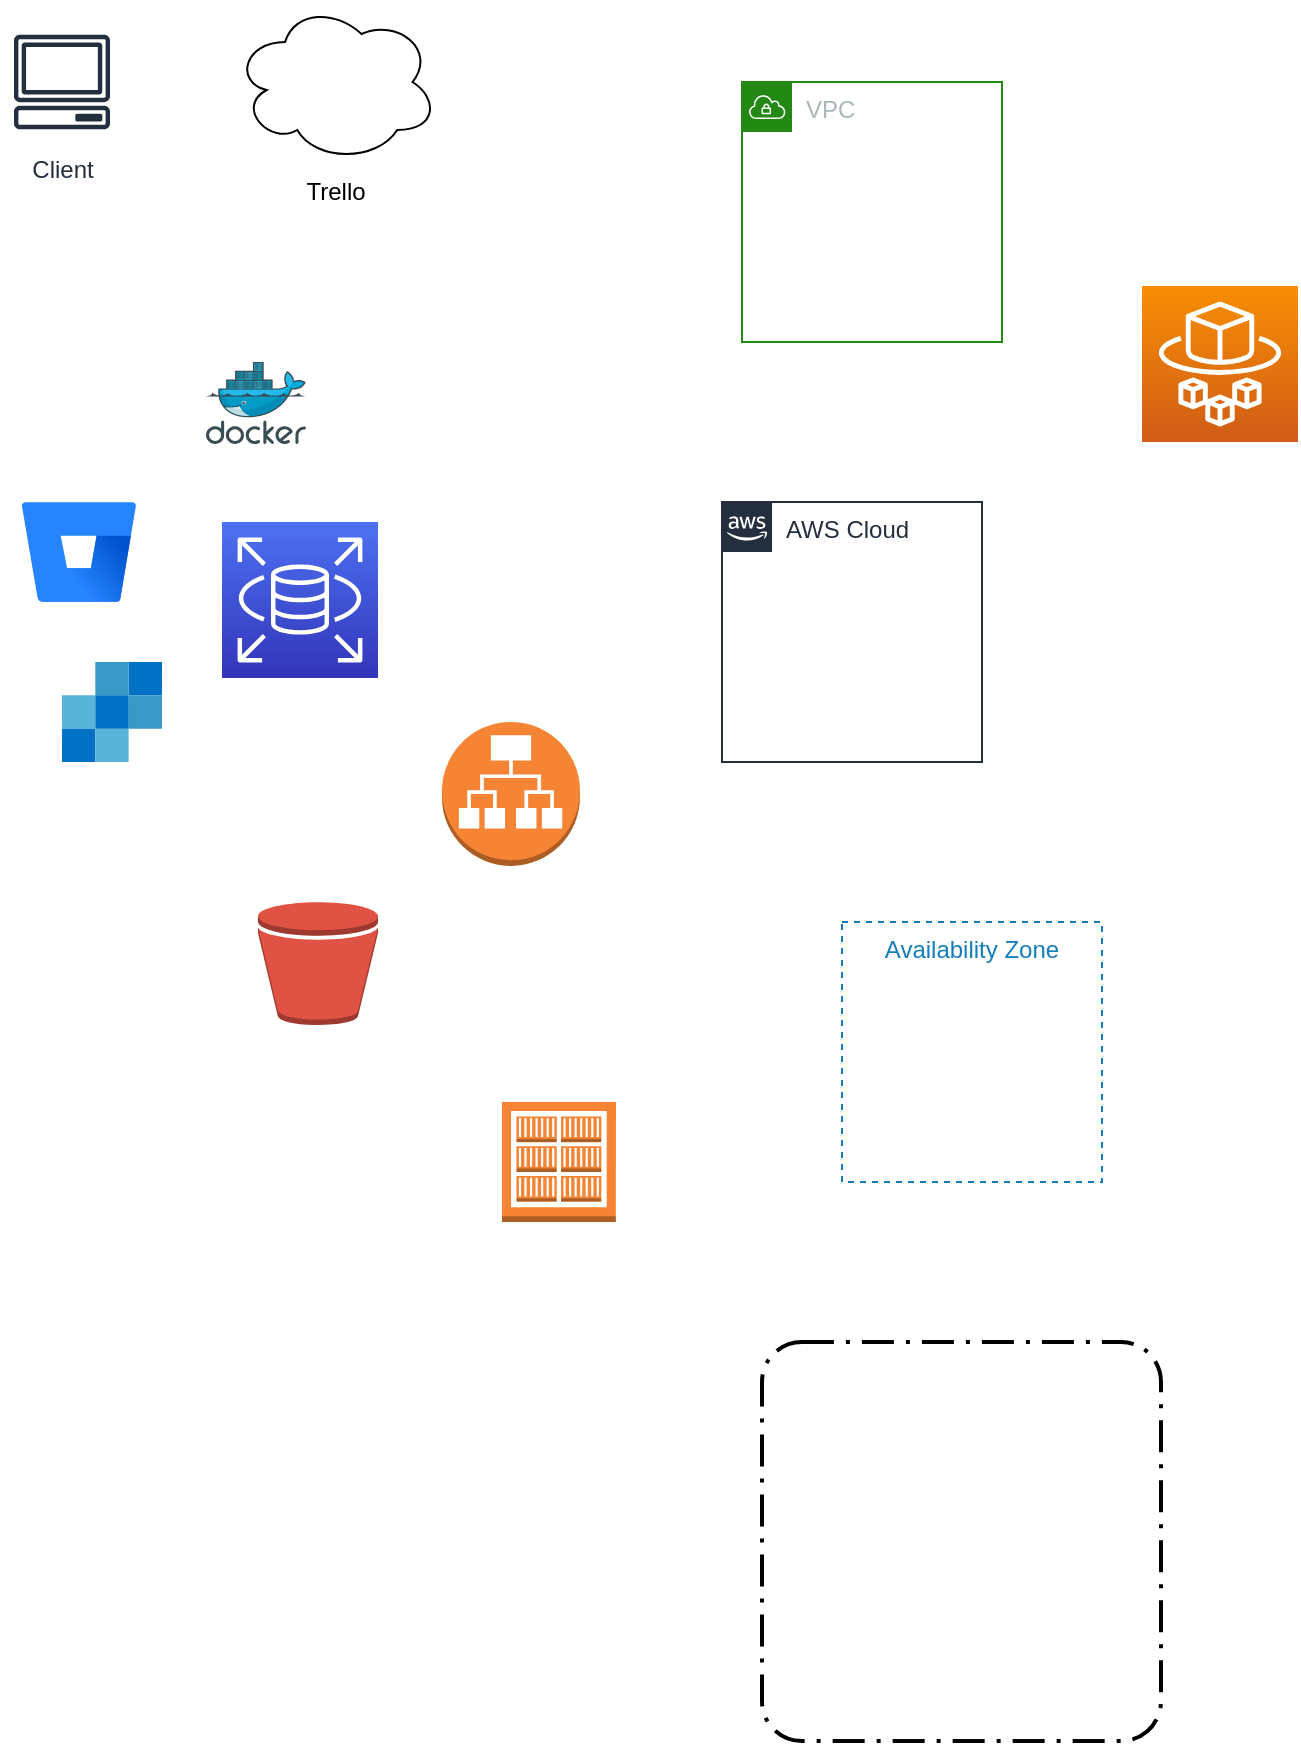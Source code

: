 <mxfile version="20.7.3" type="github"><diagram id="urTWICyJ32s46pe6_w5w" name="Page-1"><mxGraphModel dx="814" dy="662" grid="1" gridSize="10" guides="1" tooltips="1" connect="1" arrows="1" fold="1" page="1" pageScale="1" pageWidth="850" pageHeight="1100" math="0" shadow="0"><root><mxCell id="0"/><mxCell id="1" parent="0"/><mxCell id="ZAxf61MUc5lf0A0-14Nk-15" value="" style="ellipse;shape=cloud;whiteSpace=wrap;html=1;" vertex="1" parent="1"><mxGeometry x="156" y="120" width="102" height="80" as="geometry"/></mxCell><mxCell id="ZAxf61MUc5lf0A0-14Nk-1" value="" style="sketch=0;aspect=fixed;html=1;points=[];align=center;image;fontSize=12;image=img/lib/mscae/Docker.svg;" vertex="1" parent="1"><mxGeometry x="142" y="300" width="50" height="41" as="geometry"/></mxCell><mxCell id="ZAxf61MUc5lf0A0-14Nk-2" value="Client" style="sketch=0;outlineConnect=0;fontColor=#232F3E;gradientColor=none;strokeColor=#232F3E;fillColor=#ffffff;dashed=0;verticalLabelPosition=bottom;verticalAlign=top;align=center;html=1;fontSize=12;fontStyle=0;aspect=fixed;shape=mxgraph.aws4.resourceIcon;resIcon=mxgraph.aws4.client;" vertex="1" parent="1"><mxGeometry x="40" y="130" width="60" height="60" as="geometry"/></mxCell><mxCell id="ZAxf61MUc5lf0A0-14Nk-3" value="" style="shape=image;html=1;verticalAlign=top;verticalLabelPosition=bottom;labelBackgroundColor=#ffffff;imageAspect=0;aspect=fixed;image=https://cdn4.iconfinder.com/data/icons/socialcones/508/Trello-128.png" vertex="1" parent="1"><mxGeometry x="186" y="139" width="42" height="42" as="geometry"/></mxCell><mxCell id="ZAxf61MUc5lf0A0-14Nk-4" value="" style="sketch=0;aspect=fixed;html=1;points=[];align=center;image;fontSize=12;image=img/lib/mscae/SendGrid_Accounts.svg;" vertex="1" parent="1"><mxGeometry x="70" y="450" width="50" height="50" as="geometry"/></mxCell><mxCell id="ZAxf61MUc5lf0A0-14Nk-6" value="AWS Cloud" style="points=[[0,0],[0.25,0],[0.5,0],[0.75,0],[1,0],[1,0.25],[1,0.5],[1,0.75],[1,1],[0.75,1],[0.5,1],[0.25,1],[0,1],[0,0.75],[0,0.5],[0,0.25]];outlineConnect=0;gradientColor=none;html=1;whiteSpace=wrap;fontSize=12;fontStyle=0;container=1;pointerEvents=0;collapsible=0;recursiveResize=0;shape=mxgraph.aws4.group;grIcon=mxgraph.aws4.group_aws_cloud_alt;strokeColor=#232F3E;fillColor=none;verticalAlign=top;align=left;spacingLeft=30;fontColor=#232F3E;dashed=0;" vertex="1" parent="1"><mxGeometry x="400" y="370" width="130" height="130" as="geometry"/></mxCell><mxCell id="ZAxf61MUc5lf0A0-14Nk-7" value="VPC" style="points=[[0,0],[0.25,0],[0.5,0],[0.75,0],[1,0],[1,0.25],[1,0.5],[1,0.75],[1,1],[0.75,1],[0.5,1],[0.25,1],[0,1],[0,0.75],[0,0.5],[0,0.25]];outlineConnect=0;gradientColor=none;html=1;whiteSpace=wrap;fontSize=12;fontStyle=0;container=1;pointerEvents=0;collapsible=0;recursiveResize=0;shape=mxgraph.aws4.group;grIcon=mxgraph.aws4.group_vpc;strokeColor=#248814;fillColor=none;verticalAlign=top;align=left;spacingLeft=30;fontColor=#AAB7B8;dashed=0;" vertex="1" parent="1"><mxGeometry x="410" y="160" width="130" height="130" as="geometry"/></mxCell><mxCell id="ZAxf61MUc5lf0A0-14Nk-8" value="Availability Zone" style="fillColor=none;strokeColor=#147EBA;dashed=1;verticalAlign=top;fontStyle=0;fontColor=#147EBA;" vertex="1" parent="1"><mxGeometry x="460" y="580" width="130" height="130" as="geometry"/></mxCell><mxCell id="ZAxf61MUc5lf0A0-14Nk-9" value="" style="rounded=1;arcSize=10;dashed=1;fillColor=none;gradientColor=none;dashPattern=8 3 1 3;strokeWidth=2;" vertex="1" parent="1"><mxGeometry x="420" y="790" width="199.5" height="199.5" as="geometry"/></mxCell><mxCell id="ZAxf61MUc5lf0A0-14Nk-10" value="" style="outlineConnect=0;dashed=0;verticalLabelPosition=bottom;verticalAlign=top;align=center;html=1;shape=mxgraph.aws3.application_load_balancer;fillColor=#F58534;gradientColor=none;" vertex="1" parent="1"><mxGeometry x="260" y="480" width="69" height="72" as="geometry"/></mxCell><mxCell id="ZAxf61MUc5lf0A0-14Nk-11" value="" style="sketch=0;points=[[0,0,0],[0.25,0,0],[0.5,0,0],[0.75,0,0],[1,0,0],[0,1,0],[0.25,1,0],[0.5,1,0],[0.75,1,0],[1,1,0],[0,0.25,0],[0,0.5,0],[0,0.75,0],[1,0.25,0],[1,0.5,0],[1,0.75,0]];outlineConnect=0;fontColor=#232F3E;gradientColor=#F78E04;gradientDirection=north;fillColor=#D05C17;strokeColor=#ffffff;dashed=0;verticalLabelPosition=bottom;verticalAlign=top;align=center;html=1;fontSize=12;fontStyle=0;aspect=fixed;shape=mxgraph.aws4.resourceIcon;resIcon=mxgraph.aws4.fargate;" vertex="1" parent="1"><mxGeometry x="610" y="262" width="78" height="78" as="geometry"/></mxCell><mxCell id="ZAxf61MUc5lf0A0-14Nk-12" value="" style="sketch=0;points=[[0,0,0],[0.25,0,0],[0.5,0,0],[0.75,0,0],[1,0,0],[0,1,0],[0.25,1,0],[0.5,1,0],[0.75,1,0],[1,1,0],[0,0.25,0],[0,0.5,0],[0,0.75,0],[1,0.25,0],[1,0.5,0],[1,0.75,0]];outlineConnect=0;fontColor=#232F3E;gradientColor=#4D72F3;gradientDirection=north;fillColor=#3334B9;strokeColor=#ffffff;dashed=0;verticalLabelPosition=bottom;verticalAlign=top;align=center;html=1;fontSize=12;fontStyle=0;aspect=fixed;shape=mxgraph.aws4.resourceIcon;resIcon=mxgraph.aws4.rds;" vertex="1" parent="1"><mxGeometry x="150" y="380" width="78" height="78" as="geometry"/></mxCell><mxCell id="ZAxf61MUc5lf0A0-14Nk-13" value="" style="outlineConnect=0;dashed=0;verticalLabelPosition=bottom;verticalAlign=top;align=center;html=1;shape=mxgraph.aws3.bucket;fillColor=#E05243;gradientColor=none;" vertex="1" parent="1"><mxGeometry x="168" y="570" width="60" height="61.5" as="geometry"/></mxCell><mxCell id="ZAxf61MUc5lf0A0-14Nk-14" value="" style="outlineConnect=0;dashed=0;verticalLabelPosition=bottom;verticalAlign=top;align=center;html=1;shape=mxgraph.aws3.ecr_registry;fillColor=#F58534;gradientColor=none;" vertex="1" parent="1"><mxGeometry x="290" y="670" width="57" height="60" as="geometry"/></mxCell><mxCell id="ZAxf61MUc5lf0A0-14Nk-16" value="Trello" style="text;html=1;strokeColor=none;fillColor=none;align=center;verticalAlign=middle;whiteSpace=wrap;rounded=0;" vertex="1" parent="1"><mxGeometry x="177" y="200" width="60" height="30" as="geometry"/></mxCell><mxCell id="ZAxf61MUc5lf0A0-14Nk-17" value="" style="image;image=img/lib/atlassian/Bitbucket_Logo.svg;" vertex="1" parent="1"><mxGeometry x="50" y="370" width="57" height="50" as="geometry"/></mxCell></root></mxGraphModel></diagram></mxfile>